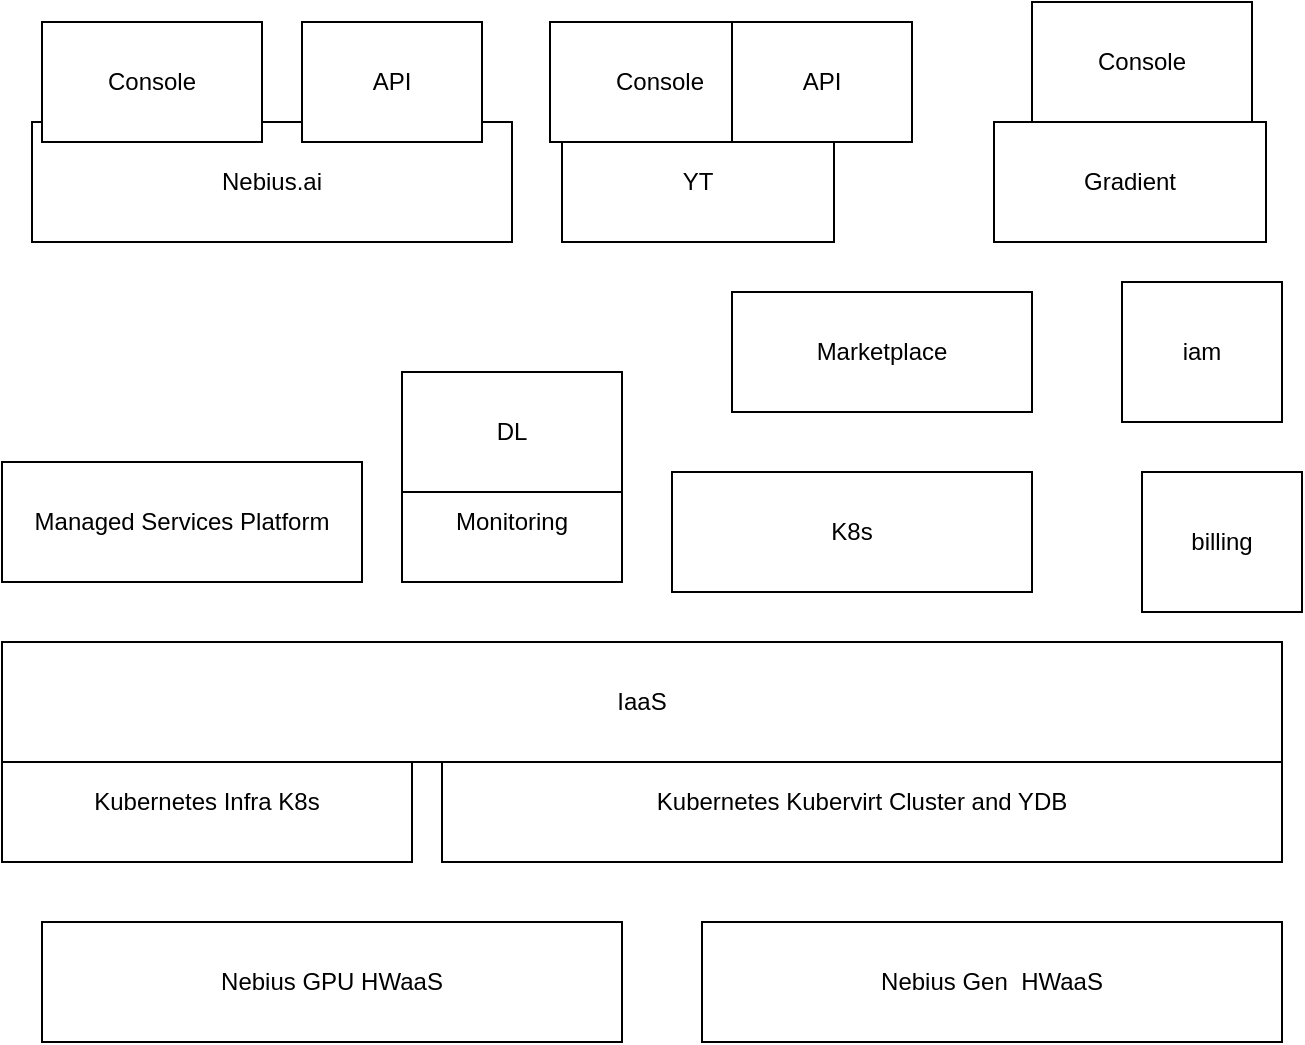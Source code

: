<mxfile version="22.1.11" type="github">
  <diagram name="Страница — 1" id="5hGcMOGZf2VIPMHqFHNL">
    <mxGraphModel dx="978" dy="1772" grid="1" gridSize="10" guides="1" tooltips="1" connect="1" arrows="1" fold="1" page="1" pageScale="1" pageWidth="827" pageHeight="1169" math="0" shadow="0">
      <root>
        <mxCell id="0" />
        <mxCell id="1" parent="0" />
        <mxCell id="WPVpoji-QZ5Nl2qnnzTQ-1" value="Nebius GPU HWaaS" style="rounded=0;whiteSpace=wrap;html=1;" vertex="1" parent="1">
          <mxGeometry x="160" y="440" width="290" height="60" as="geometry" />
        </mxCell>
        <mxCell id="WPVpoji-QZ5Nl2qnnzTQ-4" value="Kubernetes Infra K8s" style="rounded=0;whiteSpace=wrap;html=1;" vertex="1" parent="1">
          <mxGeometry x="140" y="350" width="205" height="60" as="geometry" />
        </mxCell>
        <mxCell id="WPVpoji-QZ5Nl2qnnzTQ-5" value="Nebius Gen&amp;nbsp; HWaaS" style="rounded=0;whiteSpace=wrap;html=1;" vertex="1" parent="1">
          <mxGeometry x="490" y="440" width="290" height="60" as="geometry" />
        </mxCell>
        <mxCell id="WPVpoji-QZ5Nl2qnnzTQ-6" value="iam" style="rounded=0;whiteSpace=wrap;html=1;" vertex="1" parent="1">
          <mxGeometry x="700" y="120" width="80" height="70" as="geometry" />
        </mxCell>
        <mxCell id="WPVpoji-QZ5Nl2qnnzTQ-9" value="Managed Services Platform" style="rounded=0;whiteSpace=wrap;html=1;" vertex="1" parent="1">
          <mxGeometry x="140" y="210" width="180" height="60" as="geometry" />
        </mxCell>
        <mxCell id="WPVpoji-QZ5Nl2qnnzTQ-10" value="Marketplace" style="rounded=0;whiteSpace=wrap;html=1;" vertex="1" parent="1">
          <mxGeometry x="505" y="125" width="150" height="60" as="geometry" />
        </mxCell>
        <mxCell id="WPVpoji-QZ5Nl2qnnzTQ-11" value="billing" style="rounded=0;whiteSpace=wrap;html=1;" vertex="1" parent="1">
          <mxGeometry x="710" y="215" width="80" height="70" as="geometry" />
        </mxCell>
        <mxCell id="WPVpoji-QZ5Nl2qnnzTQ-18" value="Kubernetes Kubervirt Cluster and YDB" style="rounded=0;whiteSpace=wrap;html=1;" vertex="1" parent="1">
          <mxGeometry x="360" y="350" width="420" height="60" as="geometry" />
        </mxCell>
        <mxCell id="WPVpoji-QZ5Nl2qnnzTQ-12" value="Nebius.ai" style="rounded=0;whiteSpace=wrap;html=1;" vertex="1" parent="1">
          <mxGeometry x="155" y="40" width="240" height="60" as="geometry" />
        </mxCell>
        <mxCell id="WPVpoji-QZ5Nl2qnnzTQ-7" value="IaaS" style="rounded=0;whiteSpace=wrap;html=1;" vertex="1" parent="1">
          <mxGeometry x="140" y="300" width="640" height="60" as="geometry" />
        </mxCell>
        <mxCell id="WPVpoji-QZ5Nl2qnnzTQ-22" value="YT" style="rounded=0;whiteSpace=wrap;html=1;" vertex="1" parent="1">
          <mxGeometry x="420" y="40" width="136" height="60" as="geometry" />
        </mxCell>
        <mxCell id="WPVpoji-QZ5Nl2qnnzTQ-23" value="K8s" style="rounded=0;whiteSpace=wrap;html=1;" vertex="1" parent="1">
          <mxGeometry x="475" y="215" width="180" height="60" as="geometry" />
        </mxCell>
        <mxCell id="WPVpoji-QZ5Nl2qnnzTQ-26" value="Console" style="rounded=0;whiteSpace=wrap;html=1;" vertex="1" parent="1">
          <mxGeometry x="160" y="-10" width="110" height="60" as="geometry" />
        </mxCell>
        <mxCell id="WPVpoji-QZ5Nl2qnnzTQ-29" value="API" style="rounded=0;whiteSpace=wrap;html=1;" vertex="1" parent="1">
          <mxGeometry x="290" y="-10" width="90" height="60" as="geometry" />
        </mxCell>
        <mxCell id="WPVpoji-QZ5Nl2qnnzTQ-31" value="Console" style="rounded=0;whiteSpace=wrap;html=1;" vertex="1" parent="1">
          <mxGeometry x="414" y="-10" width="110" height="60" as="geometry" />
        </mxCell>
        <mxCell id="WPVpoji-QZ5Nl2qnnzTQ-32" value="API" style="rounded=0;whiteSpace=wrap;html=1;" vertex="1" parent="1">
          <mxGeometry x="505" y="-10" width="90" height="60" as="geometry" />
        </mxCell>
        <mxCell id="WPVpoji-QZ5Nl2qnnzTQ-33" value="Monitoring" style="rounded=0;whiteSpace=wrap;html=1;" vertex="1" parent="1">
          <mxGeometry x="340" y="210" width="110" height="60" as="geometry" />
        </mxCell>
        <mxCell id="WPVpoji-QZ5Nl2qnnzTQ-34" value="DL" style="rounded=0;whiteSpace=wrap;html=1;" vertex="1" parent="1">
          <mxGeometry x="340" y="165" width="110" height="60" as="geometry" />
        </mxCell>
        <mxCell id="WPVpoji-QZ5Nl2qnnzTQ-35" value="Gradient" style="rounded=0;whiteSpace=wrap;html=1;" vertex="1" parent="1">
          <mxGeometry x="636" y="40" width="136" height="60" as="geometry" />
        </mxCell>
        <mxCell id="WPVpoji-QZ5Nl2qnnzTQ-36" value="Console" style="rounded=0;whiteSpace=wrap;html=1;" vertex="1" parent="1">
          <mxGeometry x="655" y="-20" width="110" height="60" as="geometry" />
        </mxCell>
      </root>
    </mxGraphModel>
  </diagram>
</mxfile>
